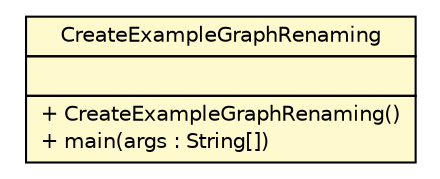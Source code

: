 #!/usr/local/bin/dot
#
# Class diagram 
# Generated by UMLGraph version R5_6-24-gf6e263 (http://www.umlgraph.org/)
#

digraph G {
	edge [fontname="Helvetica",fontsize=10,labelfontname="Helvetica",labelfontsize=10];
	node [fontname="Helvetica",fontsize=10,shape=plaintext];
	nodesep=0.25;
	ranksep=0.5;
	// de.tud.plt.r43ples.client.CreateExampleGraphRenaming
	c680 [label=<<table title="de.tud.plt.r43ples.client.CreateExampleGraphRenaming" border="0" cellborder="1" cellspacing="0" cellpadding="2" port="p" bgcolor="lemonChiffon" href="./CreateExampleGraphRenaming.html">
		<tr><td><table border="0" cellspacing="0" cellpadding="1">
<tr><td align="center" balign="center"> CreateExampleGraphRenaming </td></tr>
		</table></td></tr>
		<tr><td><table border="0" cellspacing="0" cellpadding="1">
<tr><td align="left" balign="left">  </td></tr>
		</table></td></tr>
		<tr><td><table border="0" cellspacing="0" cellpadding="1">
<tr><td align="left" balign="left"> + CreateExampleGraphRenaming() </td></tr>
<tr><td align="left" balign="left"> + main(args : String[]) </td></tr>
		</table></td></tr>
		</table>>, URL="./CreateExampleGraphRenaming.html", fontname="Helvetica", fontcolor="black", fontsize=10.0];
}


